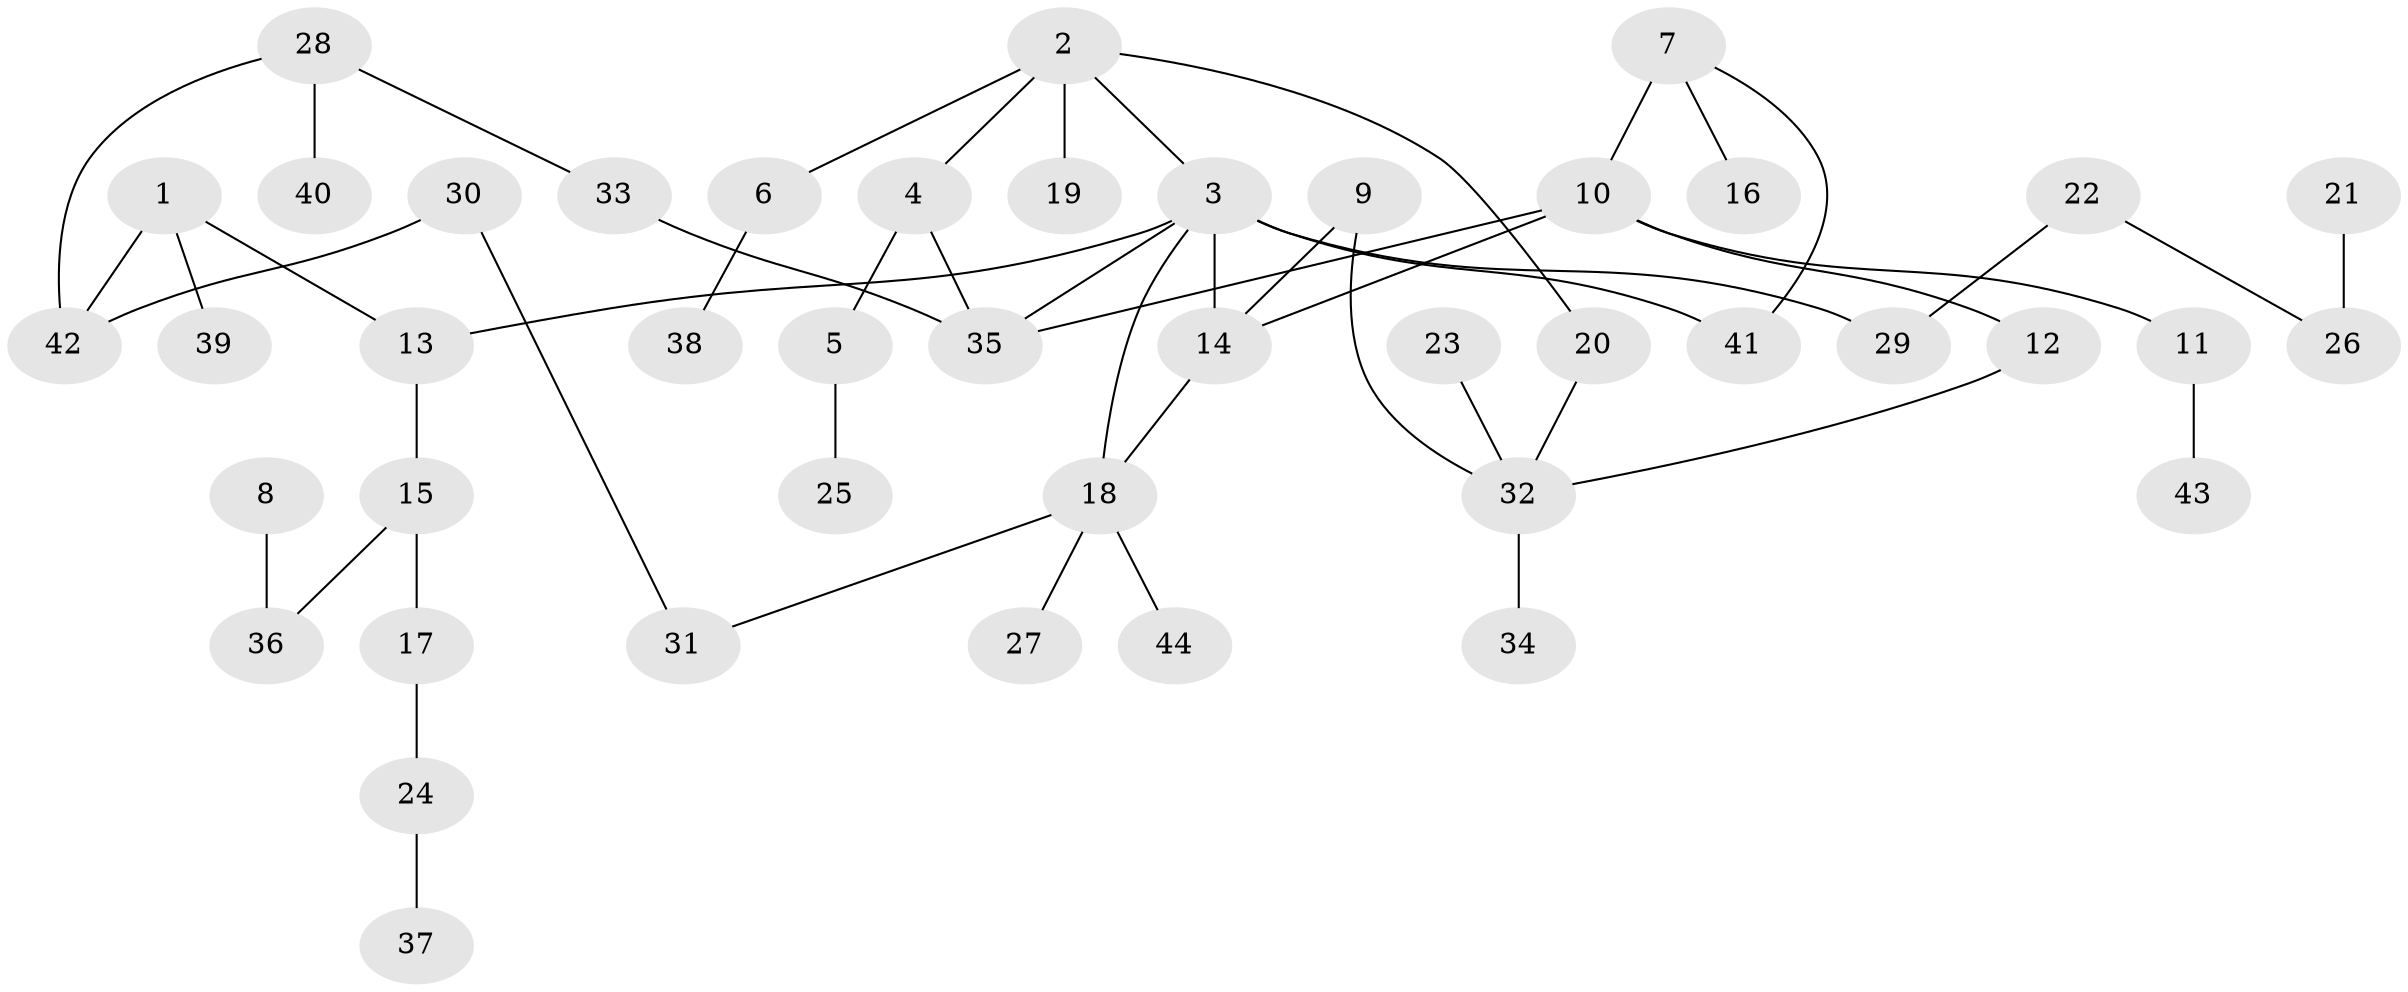 // original degree distribution, {5: 0.056818181818181816, 9: 0.011363636363636364, 2: 0.23863636363636365, 3: 0.20454545454545456, 4: 0.045454545454545456, 6: 0.011363636363636364, 1: 0.42045454545454547, 7: 0.011363636363636364}
// Generated by graph-tools (version 1.1) at 2025/01/03/09/25 03:01:02]
// undirected, 44 vertices, 51 edges
graph export_dot {
graph [start="1"]
  node [color=gray90,style=filled];
  1;
  2;
  3;
  4;
  5;
  6;
  7;
  8;
  9;
  10;
  11;
  12;
  13;
  14;
  15;
  16;
  17;
  18;
  19;
  20;
  21;
  22;
  23;
  24;
  25;
  26;
  27;
  28;
  29;
  30;
  31;
  32;
  33;
  34;
  35;
  36;
  37;
  38;
  39;
  40;
  41;
  42;
  43;
  44;
  1 -- 13 [weight=1.0];
  1 -- 39 [weight=1.0];
  1 -- 42 [weight=1.0];
  2 -- 3 [weight=1.0];
  2 -- 4 [weight=1.0];
  2 -- 6 [weight=1.0];
  2 -- 19 [weight=1.0];
  2 -- 20 [weight=1.0];
  3 -- 13 [weight=1.0];
  3 -- 14 [weight=1.0];
  3 -- 18 [weight=1.0];
  3 -- 29 [weight=1.0];
  3 -- 35 [weight=1.0];
  3 -- 41 [weight=2.0];
  4 -- 5 [weight=1.0];
  4 -- 35 [weight=1.0];
  5 -- 25 [weight=1.0];
  6 -- 38 [weight=1.0];
  7 -- 10 [weight=2.0];
  7 -- 16 [weight=1.0];
  7 -- 41 [weight=1.0];
  8 -- 36 [weight=1.0];
  9 -- 14 [weight=1.0];
  9 -- 32 [weight=1.0];
  10 -- 11 [weight=1.0];
  10 -- 12 [weight=1.0];
  10 -- 14 [weight=1.0];
  10 -- 35 [weight=1.0];
  11 -- 43 [weight=1.0];
  12 -- 32 [weight=1.0];
  13 -- 15 [weight=1.0];
  14 -- 18 [weight=1.0];
  15 -- 17 [weight=1.0];
  15 -- 36 [weight=1.0];
  17 -- 24 [weight=1.0];
  18 -- 27 [weight=1.0];
  18 -- 31 [weight=1.0];
  18 -- 44 [weight=1.0];
  20 -- 32 [weight=1.0];
  21 -- 26 [weight=1.0];
  22 -- 26 [weight=1.0];
  22 -- 29 [weight=1.0];
  23 -- 32 [weight=1.0];
  24 -- 37 [weight=1.0];
  28 -- 33 [weight=1.0];
  28 -- 40 [weight=1.0];
  28 -- 42 [weight=1.0];
  30 -- 31 [weight=1.0];
  30 -- 42 [weight=1.0];
  32 -- 34 [weight=1.0];
  33 -- 35 [weight=1.0];
}
